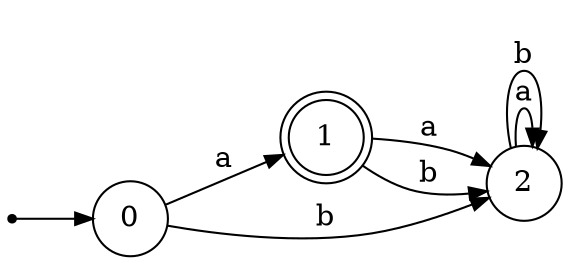 digraph {
	ranksep=0.5 size="8, 8"
	rankdir=LR
	Initial [label="" fontsize=14.0 shape=point]
	0 [fontsize=14.0 shape=circle]
	1 [fontsize=14.0 shape=doublecircle]
	2 [fontsize=14.0 shape=circle]
	Initial -> 0 [arrowsize=0.85]
	1 -> 2 [label=" a " arrowsize=0.85 fontsize=14.0]
	1 -> 2 [label=" b " arrowsize=0.85 fontsize=14.0]
	2 -> 2 [label=" a " arrowsize=0.85 fontsize=14.0]
	2 -> 2 [label=" b " arrowsize=0.85 fontsize=14.0]
	0 -> 1 [label=" a " arrowsize=0.85 fontsize=14.0]
	0 -> 2 [label=" b " arrowsize=0.85 fontsize=14.0]
}
